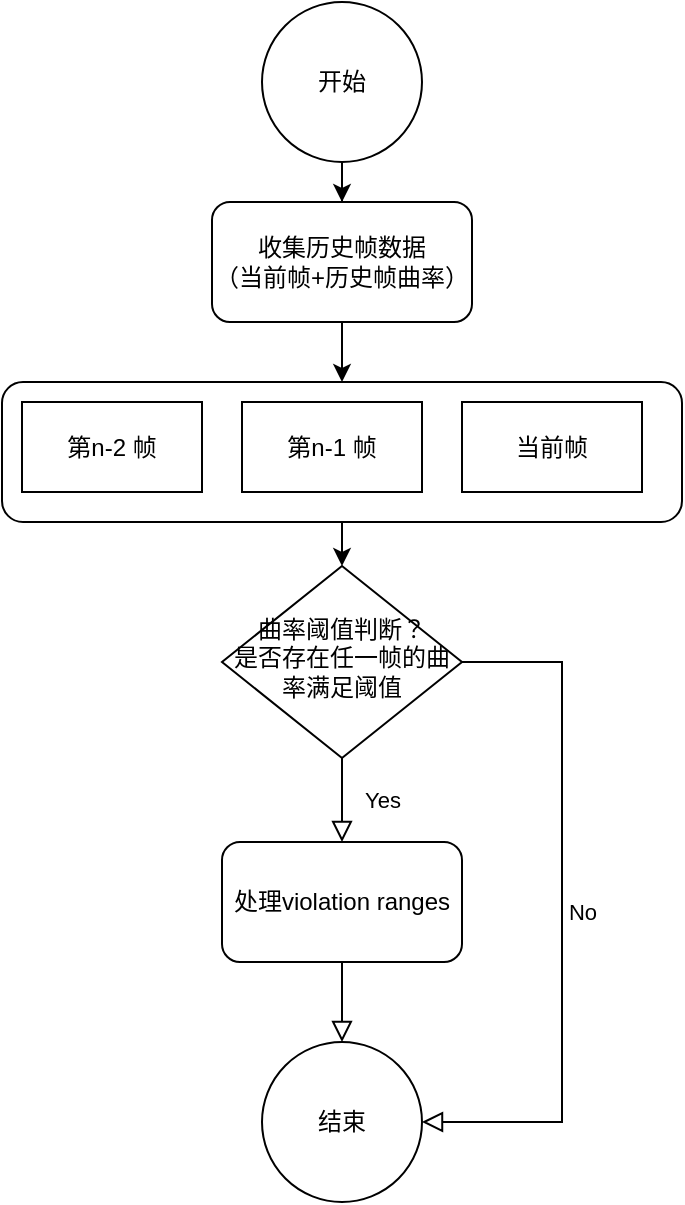 <mxfile version="27.2.0">
  <diagram id="C5RBs43oDa-KdzZeNtuy" name="Page-1">
    <mxGraphModel dx="1426" dy="681" grid="1" gridSize="10" guides="1" tooltips="1" connect="1" arrows="1" fold="1" page="1" pageScale="1" pageWidth="827" pageHeight="1169" math="0" shadow="0">
      <root>
        <mxCell id="WIyWlLk6GJQsqaUBKTNV-0" />
        <mxCell id="WIyWlLk6GJQsqaUBKTNV-1" parent="WIyWlLk6GJQsqaUBKTNV-0" />
        <mxCell id="WIyWlLk6GJQsqaUBKTNV-4" value="Yes" style="rounded=0;html=1;jettySize=auto;orthogonalLoop=1;fontSize=11;endArrow=block;endFill=0;endSize=8;strokeWidth=1;shadow=0;labelBackgroundColor=none;edgeStyle=orthogonalEdgeStyle;entryX=0.5;entryY=0;entryDx=0;entryDy=0;" parent="WIyWlLk6GJQsqaUBKTNV-1" source="WIyWlLk6GJQsqaUBKTNV-6" target="7WTxsVRLahMf6qKm-Ybh-16" edge="1">
          <mxGeometry y="20" relative="1" as="geometry">
            <mxPoint as="offset" />
            <mxPoint x="220" y="490" as="targetPoint" />
          </mxGeometry>
        </mxCell>
        <mxCell id="WIyWlLk6GJQsqaUBKTNV-5" value="No" style="edgeStyle=orthogonalEdgeStyle;rounded=0;html=1;jettySize=auto;orthogonalLoop=1;fontSize=11;endArrow=block;endFill=0;endSize=8;strokeWidth=1;shadow=0;labelBackgroundColor=none;entryX=1;entryY=0.5;entryDx=0;entryDy=0;" parent="WIyWlLk6GJQsqaUBKTNV-1" source="WIyWlLk6GJQsqaUBKTNV-6" target="7WTxsVRLahMf6qKm-Ybh-15" edge="1">
          <mxGeometry y="10" relative="1" as="geometry">
            <mxPoint as="offset" />
            <mxPoint x="370" y="410" as="targetPoint" />
            <Array as="points">
              <mxPoint x="330" y="410" />
              <mxPoint x="330" y="640" />
            </Array>
          </mxGeometry>
        </mxCell>
        <mxCell id="WIyWlLk6GJQsqaUBKTNV-6" value="曲率阈值判断？&lt;br&gt;是否存在任一帧的曲率满足阈值" style="rhombus;whiteSpace=wrap;html=1;shadow=0;fontFamily=Helvetica;fontSize=12;align=center;strokeWidth=1;spacing=6;spacingTop=-4;" parent="WIyWlLk6GJQsqaUBKTNV-1" vertex="1">
          <mxGeometry x="160" y="362" width="120" height="96" as="geometry" />
        </mxCell>
        <mxCell id="WIyWlLk6GJQsqaUBKTNV-8" value="" style="rounded=0;html=1;jettySize=auto;orthogonalLoop=1;fontSize=11;endArrow=block;endFill=0;endSize=8;strokeWidth=1;shadow=0;labelBackgroundColor=none;edgeStyle=orthogonalEdgeStyle;exitX=0.5;exitY=1;exitDx=0;exitDy=0;" parent="WIyWlLk6GJQsqaUBKTNV-1" source="7WTxsVRLahMf6qKm-Ybh-16" target="7WTxsVRLahMf6qKm-Ybh-15" edge="1">
          <mxGeometry x="0.333" y="20" relative="1" as="geometry">
            <mxPoint as="offset" />
            <mxPoint x="220" y="570" as="sourcePoint" />
            <mxPoint x="220" y="630" as="targetPoint" />
          </mxGeometry>
        </mxCell>
        <mxCell id="7WTxsVRLahMf6qKm-Ybh-6" value="" style="edgeStyle=orthogonalEdgeStyle;rounded=0;orthogonalLoop=1;jettySize=auto;html=1;" edge="1" parent="WIyWlLk6GJQsqaUBKTNV-1" source="7WTxsVRLahMf6qKm-Ybh-0" target="7WTxsVRLahMf6qKm-Ybh-5">
          <mxGeometry relative="1" as="geometry" />
        </mxCell>
        <mxCell id="7WTxsVRLahMf6qKm-Ybh-0" value="开始" style="ellipse;whiteSpace=wrap;html=1;" vertex="1" parent="WIyWlLk6GJQsqaUBKTNV-1">
          <mxGeometry x="180" y="80" width="80" height="80" as="geometry" />
        </mxCell>
        <mxCell id="7WTxsVRLahMf6qKm-Ybh-11" style="edgeStyle=orthogonalEdgeStyle;rounded=0;orthogonalLoop=1;jettySize=auto;html=1;entryX=0.5;entryY=0;entryDx=0;entryDy=0;" edge="1" parent="WIyWlLk6GJQsqaUBKTNV-1" source="7WTxsVRLahMf6qKm-Ybh-5" target="7WTxsVRLahMf6qKm-Ybh-12">
          <mxGeometry relative="1" as="geometry">
            <mxPoint x="220" y="240" as="targetPoint" />
          </mxGeometry>
        </mxCell>
        <mxCell id="7WTxsVRLahMf6qKm-Ybh-5" value="收集历史帧数据&lt;br&gt;（当前帧+历史帧曲率）" style="rounded=1;whiteSpace=wrap;html=1;" vertex="1" parent="WIyWlLk6GJQsqaUBKTNV-1">
          <mxGeometry x="155" y="180" width="130" height="60" as="geometry" />
        </mxCell>
        <mxCell id="7WTxsVRLahMf6qKm-Ybh-10" value="" style="group" vertex="1" connectable="0" parent="WIyWlLk6GJQsqaUBKTNV-1">
          <mxGeometry x="60" y="280" width="330" height="70" as="geometry" />
        </mxCell>
        <mxCell id="7WTxsVRLahMf6qKm-Ybh-12" value="" style="rounded=1;whiteSpace=wrap;html=1;" vertex="1" parent="7WTxsVRLahMf6qKm-Ybh-10">
          <mxGeometry x="-10" y="-10" width="340" height="70" as="geometry" />
        </mxCell>
        <mxCell id="7WTxsVRLahMf6qKm-Ybh-7" value="第n-2 帧" style="whiteSpace=wrap;html=1;movable=1;resizable=1;rotatable=1;deletable=1;editable=1;locked=0;connectable=1;" vertex="1" parent="7WTxsVRLahMf6qKm-Ybh-10">
          <mxGeometry width="90" height="45" as="geometry" />
        </mxCell>
        <mxCell id="7WTxsVRLahMf6qKm-Ybh-8" value="第n-1 帧" style="whiteSpace=wrap;html=1;movable=1;resizable=1;rotatable=1;deletable=1;editable=1;locked=0;connectable=1;" vertex="1" parent="7WTxsVRLahMf6qKm-Ybh-10">
          <mxGeometry x="110" width="90" height="45" as="geometry" />
        </mxCell>
        <mxCell id="7WTxsVRLahMf6qKm-Ybh-9" value="当前帧" style="whiteSpace=wrap;html=1;movable=1;resizable=1;rotatable=1;deletable=1;editable=1;locked=0;connectable=1;" vertex="1" parent="7WTxsVRLahMf6qKm-Ybh-10">
          <mxGeometry x="220" width="90" height="45" as="geometry" />
        </mxCell>
        <mxCell id="7WTxsVRLahMf6qKm-Ybh-15" value="结束" style="ellipse;whiteSpace=wrap;html=1;" vertex="1" parent="WIyWlLk6GJQsqaUBKTNV-1">
          <mxGeometry x="180" y="600" width="80" height="80" as="geometry" />
        </mxCell>
        <mxCell id="7WTxsVRLahMf6qKm-Ybh-16" value="处理violation ranges" style="rounded=1;whiteSpace=wrap;html=1;" vertex="1" parent="WIyWlLk6GJQsqaUBKTNV-1">
          <mxGeometry x="160" y="500" width="120" height="60" as="geometry" />
        </mxCell>
        <mxCell id="7WTxsVRLahMf6qKm-Ybh-17" style="edgeStyle=orthogonalEdgeStyle;rounded=0;orthogonalLoop=1;jettySize=auto;html=1;exitX=0.5;exitY=1;exitDx=0;exitDy=0;entryX=0.5;entryY=0;entryDx=0;entryDy=0;" edge="1" parent="WIyWlLk6GJQsqaUBKTNV-1" source="7WTxsVRLahMf6qKm-Ybh-12" target="WIyWlLk6GJQsqaUBKTNV-6">
          <mxGeometry relative="1" as="geometry" />
        </mxCell>
      </root>
    </mxGraphModel>
  </diagram>
</mxfile>
